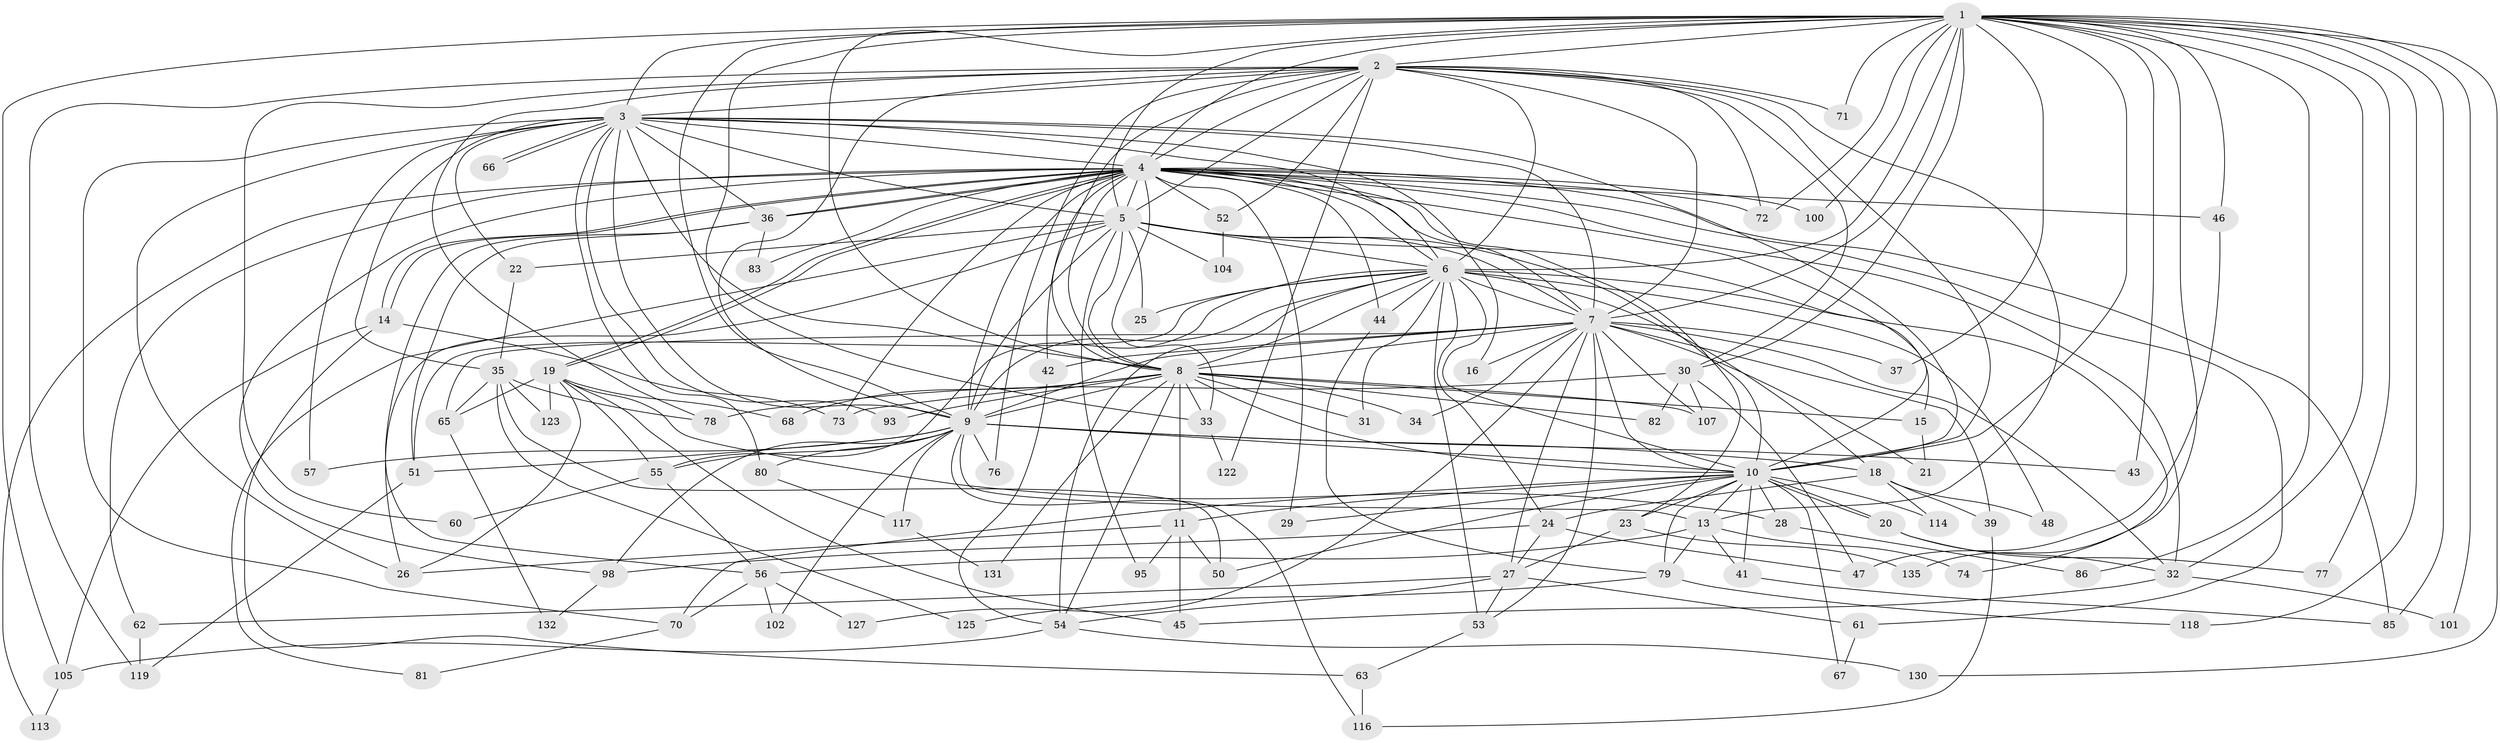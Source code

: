 // original degree distribution, {27: 0.007407407407407408, 22: 0.014814814814814815, 19: 0.007407407407407408, 31: 0.007407407407407408, 17: 0.007407407407407408, 21: 0.014814814814814815, 18: 0.007407407407407408, 23: 0.007407407407407408, 4: 0.0962962962962963, 6: 0.05185185185185185, 7: 0.007407407407407408, 5: 0.037037037037037035, 3: 0.2740740740740741, 2: 0.45185185185185184, 10: 0.007407407407407408}
// Generated by graph-tools (version 1.1) at 2025/41/03/06/25 10:41:41]
// undirected, 98 vertices, 250 edges
graph export_dot {
graph [start="1"]
  node [color=gray90,style=filled];
  1 [super="+75"];
  2 [super="+128"];
  3 [super="+59"];
  4 [super="+40"];
  5 [super="+69"];
  6 [super="+99"];
  7 [super="+17"];
  8 [super="+12"];
  9 [super="+64"];
  10 [super="+87"];
  11 [super="+49"];
  13 [super="+90"];
  14 [super="+38"];
  15;
  16;
  18;
  19 [super="+133"];
  20;
  21;
  22;
  23 [super="+111"];
  24 [super="+106"];
  25;
  26 [super="+108"];
  27 [super="+58"];
  28;
  29;
  30 [super="+134"];
  31;
  32 [super="+96"];
  33 [super="+112"];
  34;
  35 [super="+110"];
  36;
  37;
  39;
  41;
  42;
  43;
  44;
  45;
  46;
  47;
  48;
  50;
  51 [super="+89"];
  52;
  53 [super="+92"];
  54 [super="+115"];
  55 [super="+88"];
  56 [super="+91"];
  57;
  60;
  61;
  62;
  63;
  65 [super="+97"];
  66;
  67;
  68;
  70 [super="+129"];
  71;
  72;
  73 [super="+103"];
  74;
  76;
  77;
  78 [super="+121"];
  79 [super="+84"];
  80;
  81;
  82;
  83;
  85 [super="+94"];
  86;
  93;
  95;
  98 [super="+109"];
  100;
  101;
  102;
  104;
  105 [super="+120"];
  107;
  113;
  114;
  116 [super="+124"];
  117;
  118;
  119 [super="+126"];
  122;
  123;
  125;
  127;
  130;
  131;
  132;
  135;
  1 -- 2 [weight=2];
  1 -- 3;
  1 -- 4;
  1 -- 5;
  1 -- 6;
  1 -- 7;
  1 -- 8;
  1 -- 9;
  1 -- 10;
  1 -- 30;
  1 -- 32;
  1 -- 37;
  1 -- 43;
  1 -- 46;
  1 -- 71;
  1 -- 77;
  1 -- 85;
  1 -- 86;
  1 -- 100;
  1 -- 101;
  1 -- 105;
  1 -- 118;
  1 -- 130;
  1 -- 135;
  1 -- 72;
  1 -- 33;
  2 -- 3;
  2 -- 4;
  2 -- 5;
  2 -- 6;
  2 -- 7;
  2 -- 8 [weight=2];
  2 -- 9;
  2 -- 10;
  2 -- 13;
  2 -- 30;
  2 -- 52;
  2 -- 60;
  2 -- 71;
  2 -- 72;
  2 -- 76;
  2 -- 78 [weight=2];
  2 -- 122;
  2 -- 119;
  3 -- 4;
  3 -- 5;
  3 -- 6;
  3 -- 7;
  3 -- 8;
  3 -- 9;
  3 -- 10;
  3 -- 16;
  3 -- 22;
  3 -- 26;
  3 -- 35;
  3 -- 57;
  3 -- 66;
  3 -- 66;
  3 -- 80;
  3 -- 93;
  3 -- 36;
  3 -- 70;
  4 -- 5;
  4 -- 6;
  4 -- 7 [weight=2];
  4 -- 8;
  4 -- 9;
  4 -- 10;
  4 -- 14 [weight=2];
  4 -- 14;
  4 -- 19;
  4 -- 19;
  4 -- 23;
  4 -- 29;
  4 -- 33;
  4 -- 36;
  4 -- 36;
  4 -- 42;
  4 -- 44;
  4 -- 46;
  4 -- 52;
  4 -- 73;
  4 -- 83;
  4 -- 100;
  4 -- 113;
  4 -- 32;
  4 -- 72;
  4 -- 61;
  4 -- 62;
  4 -- 98;
  4 -- 85;
  5 -- 6;
  5 -- 7;
  5 -- 8;
  5 -- 9 [weight=2];
  5 -- 10;
  5 -- 15;
  5 -- 22;
  5 -- 25;
  5 -- 81;
  5 -- 95;
  5 -- 104;
  5 -- 26;
  6 -- 7;
  6 -- 8;
  6 -- 9;
  6 -- 10 [weight=2];
  6 -- 18;
  6 -- 24;
  6 -- 25;
  6 -- 31;
  6 -- 44;
  6 -- 48;
  6 -- 55;
  6 -- 74;
  6 -- 53;
  6 -- 51;
  6 -- 54;
  7 -- 8;
  7 -- 9;
  7 -- 10;
  7 -- 16;
  7 -- 21;
  7 -- 27;
  7 -- 34;
  7 -- 37;
  7 -- 42;
  7 -- 53;
  7 -- 65;
  7 -- 107;
  7 -- 127;
  7 -- 39;
  7 -- 32;
  8 -- 9;
  8 -- 10;
  8 -- 11;
  8 -- 15;
  8 -- 33;
  8 -- 54;
  8 -- 82;
  8 -- 93;
  8 -- 107;
  8 -- 131;
  8 -- 34;
  8 -- 68;
  8 -- 73;
  8 -- 31;
  9 -- 10;
  9 -- 18;
  9 -- 43;
  9 -- 51;
  9 -- 57;
  9 -- 76;
  9 -- 80;
  9 -- 98;
  9 -- 102;
  9 -- 117;
  9 -- 116;
  9 -- 55;
  9 -- 13;
  10 -- 11;
  10 -- 13;
  10 -- 20;
  10 -- 20;
  10 -- 23;
  10 -- 28;
  10 -- 29;
  10 -- 41;
  10 -- 67;
  10 -- 70;
  10 -- 114;
  10 -- 50;
  10 -- 79;
  11 -- 26;
  11 -- 50;
  11 -- 45;
  11 -- 95;
  13 -- 41;
  13 -- 56;
  13 -- 74;
  13 -- 79;
  14 -- 105;
  14 -- 63;
  14 -- 73;
  15 -- 21;
  18 -- 24;
  18 -- 39;
  18 -- 48;
  18 -- 114;
  19 -- 28;
  19 -- 45;
  19 -- 55 [weight=2];
  19 -- 65;
  19 -- 68;
  19 -- 123;
  19 -- 26;
  20 -- 32;
  20 -- 77;
  22 -- 35;
  23 -- 135;
  23 -- 27;
  24 -- 27;
  24 -- 98;
  24 -- 47;
  27 -- 53;
  27 -- 62;
  27 -- 61;
  27 -- 54;
  28 -- 86;
  30 -- 47;
  30 -- 78;
  30 -- 82;
  30 -- 107;
  32 -- 45;
  32 -- 101;
  33 -- 122;
  35 -- 50;
  35 -- 123;
  35 -- 125;
  35 -- 78;
  35 -- 65;
  36 -- 51;
  36 -- 56;
  36 -- 83;
  39 -- 116;
  41 -- 85;
  42 -- 54;
  44 -- 79;
  46 -- 47;
  51 -- 119;
  52 -- 104;
  53 -- 63;
  54 -- 105;
  54 -- 130;
  55 -- 60;
  55 -- 56;
  56 -- 70;
  56 -- 127;
  56 -- 102;
  61 -- 67;
  62 -- 119;
  63 -- 116;
  65 -- 132;
  70 -- 81;
  79 -- 125;
  79 -- 118;
  80 -- 117;
  98 -- 132;
  105 -- 113;
  117 -- 131;
}
